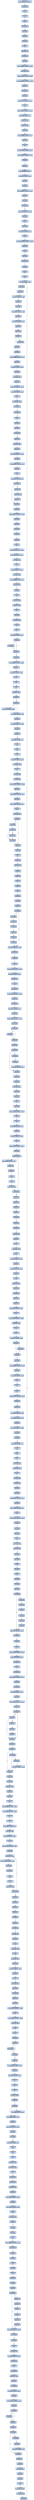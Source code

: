 digraph G {
node[shape=rectangle,style=filled,fillcolor=lightsteelblue,color=lightsteelblue]
bgcolor="transparent"
a0x00401061pushl_0x465169UINT32[label="0x00401061\npushl $0x465169<UINT32>"];
a0x00401066call_0x40106c[label="0x00401066\ncall 0x40106c"];
a0x0040106cret[label="0x0040106c\nret"];
a0x0040106bret[label="0x0040106b\nret"];
a0x00465169pusha_[label="0x00465169\npusha "];
a0x0046516acall_0x465172[label="0x0046516a\ncall 0x465172"];
a0x00465172popl_ebp[label="0x00465172\npopl %ebp"];
a0x00465173incl_ebp[label="0x00465173\nincl %ebp"];
a0x00465174pushl_ebp[label="0x00465174\npushl %ebp"];
a0x00465175ret[label="0x00465175\nret"];
a0x00465170jmp_0x465176[label="0x00465170\njmp 0x465176"];
a0x00465176call_0x46517c[label="0x00465176\ncall 0x46517c"];
a0x0046517cpopl_ebp[label="0x0046517c\npopl %ebp"];
a0x0046517dmovl_0xffffffedUINT32_ebx[label="0x0046517d\nmovl $0xffffffed<UINT32>, %ebx"];
a0x00465182addl_ebp_ebx[label="0x00465182\naddl %ebp, %ebx"];
a0x00465184subl_0x65168UINT32_ebx[label="0x00465184\nsubl $0x65168<UINT32>, %ebx"];
a0x0046518asubl_0x98000caUINT32_ebp[label="0x0046518a\nsubl $0x98000ca<UINT32>, %ebp"];
a0x00465190pushl_ebx[label="0x00465190\npushl %ebx"];
a0x00465191call_0x465196[label="0x00465191\ncall 0x465196"];
a0x00465196popl_edx[label="0x00465196\npopl %edx"];
a0x00465197addl_0x532UINT32_edx[label="0x00465197\naddl $0x532<UINT32>, %edx"];
a0x0046519dstc_[label="0x0046519d\nstc "];
a0x0046519eaddl_0x2bccUINT32_edx[label="0x0046519e\naddl $0x2bcc<UINT32>, %edx"];
a0x004651a4subb_0x0UINT8_al[label="0x004651a4\nsubb $0x0<UINT8>, %al"];
a0x004651a6xchgw_ax_dx[label="0x004651a6\nxchgw %ax, %dx"];
a0x004651a8xchgw_ax_dx[label="0x004651a8\nxchgw %ax, %dx"];
a0x004651aapushl_edx[label="0x004651aa\npushl %edx"];
a0x004651abshrl_0xffffffe0UINT8_esi[label="0x004651ab\nshrl $0xffffffe0<UINT8>, %esi"];
a0x004651aepopl_edx[label="0x004651ae\npopl %edx"];
a0x004651afnop_[label="0x004651af\nnop "];
a0x004651b0movl_0x2bccUINT32_eax[label="0x004651b0\nmovl $0x2bcc<UINT32>, %eax"];
a0x004651b5movl_0x2bccUINT32_edi[label="0x004651b5\nmovl $0x2bcc<UINT32>, %edi"];
a0x004651baje_0x4651c3[label="0x004651ba\nje 0x4651c3"];
a0x004651bcpushl_esi[label="0x004651bc\npushl %esi"];
a0x004651bdpushl_0xffffff8eUINT8[label="0x004651bd\npushl $0xffffff8e<UINT8>"];
a0x004651bfaddl_0x4UINT8_esp[label="0x004651bf\naddl $0x4<UINT8>, %esp"];
a0x004651c2popl_esi[label="0x004651c2\npopl %esi"];
a0x004651c3pushl_esi[label="0x004651c3\npushl %esi"];
a0x004651c4andl_0xffffffffUINT32_eax[label="0x004651c4\nandl $0xffffffff<UINT32>, %eax"];
a0x004651c9popl_esi[label="0x004651c9\npopl %esi"];
a0x004651capushl_edi[label="0x004651ca\npushl %edi"];
a0x004651cbjbe_0x4651d2[label="0x004651cb\njbe 0x4651d2"];
a0x004651cdaddl_0x0UINT32_eax[label="0x004651cd\naddl $0x0<UINT32>, %eax"];
a0x004651d2popl_edi[label="0x004651d2\npopl %edi"];
a0x004651d3cmc_[label="0x004651d3\ncmc "];
a0x004651d4pushl_ebx[label="0x004651d4\npushl %ebx"];
a0x004651d5addl_0x4UINT8_esp[label="0x004651d5\naddl $0x4<UINT8>, %esp"];
a0x004651d8cld_[label="0x004651d8\ncld "];
a0x004651d9movl_0xf650af8cUINT32_ecx[label="0x004651d9\nmovl $0xf650af8c<UINT32>, %ecx"];
a0x004651depushl_edx[label="0x004651de\npushl %edx"];
a0x004651dfcltd_[label="0x004651df\ncltd "];
a0x004651e0popl_edx[label="0x004651e0\npopl %edx"];
a0x004651e1loop_0x465202[label="0x004651e1\nloop 0x465202"];
a0x00465202incl_ecx[label="0x00465202\nincl %ecx"];
a0x00465203cmc_[label="0x00465203\ncmc "];
a0x00465204cld_[label="0x00465204\ncld "];
a0x00465205subl_0x4UINT8_edi[label="0x00465205\nsubl $0x4<UINT8>, %edi"];
a0x00465208pushl_edi[label="0x00465208\npushl %edi"];
a0x00465209pushl_edx[label="0x00465209\npushl %edx"];
a0x0046520aorl_0x0UINT32_eax[label="0x0046520a\norl $0x0<UINT32>, %eax"];
a0x0046520fpopl_edx[label="0x0046520f\npopl %edx"];
a0x00465210popl_edi[label="0x00465210\npopl %edi"];
a0x00465211sarl_0x40UINT8_edx[label="0x00465211\nsarl $0x40<UINT8>, %edx"];
a0x00465214pushl_edx[label="0x00465214\npushl %edx"];
a0x00465215addw_0x0UINT8_cx[label="0x00465215\naddw $0x0<UINT8>, %cx"];
a0x00465219popl_edx[label="0x00465219\npopl %edx"];
a0x0046521apushl_eax[label="0x0046521a\npushl %eax"];
a0x0046521bjs_0x46521f[label="0x0046521b\njs 0x46521f"];
a0x0046521fpopl_eax[label="0x0046521f\npopl %eax"];
a0x00465220pushl_ebx[label="0x00465220\npushl %ebx"];
a0x00465221testb_0xffffffc4UINT8_cl[label="0x00465221\ntestb $0xffffffc4<UINT8>, %cl"];
a0x00465224popl_ebx[label="0x00465224\npopl %ebx"];
a0x00465225subl_0x4UINT8_edx[label="0x00465225\nsubl $0x4<UINT8>, %edx"];
a0x00465228pushl_ebp[label="0x00465228\npushl %ebp"];
a0x00465229movl_esp_esp[label="0x00465229\nmovl %esp, %esp"];
a0x0046522bpopl_ebp[label="0x0046522b\npopl %ebp"];
a0x0046522csubl_0x0UINT32_eax[label="0x0046522c\nsubl $0x0<UINT32>, %eax"];
a0x00465231addb_0x0UINT8_ah[label="0x00465231\naddb $0x0<UINT8>, %ah"];
a0x00465234clc_[label="0x00465234\nclc "];
a0x00465235movl_edx__ebx[label="0x00465235\nmovl (%edx), %ebx"];
a0x00465237jno_0x46523e[label="0x00465237\njno 0x46523e"];
a0x0046523ejbe_0x465240[label="0x0046523e\njbe 0x465240"];
a0x00465240nop_[label="0x00465240\nnop "];
a0x00465241pushl_ebx[label="0x00465241\npushl %ebx"];
a0x00465242popl_ebx[label="0x00465242\npopl %ebx"];
a0x00465243jbe_0x465249[label="0x00465243\njbe 0x465249"];
a0x00465245pushl_ebx[label="0x00465245\npushl %ebx"];
a0x00465246cmpl_esi_eax[label="0x00465246\ncmpl %esi, %eax"];
a0x00465248popl_ebx[label="0x00465248\npopl %ebx"];
a0x00465249subl_0x0UINT32_eax[label="0x00465249\nsubl $0x0<UINT32>, %eax"];
a0x0046524epushl_ebx[label="0x0046524e\npushl %ebx"];
a0x0046524fshrl_0xffffffe0UINT8_esi[label="0x0046524f\nshrl $0xffffffe0<UINT8>, %esi"];
a0x00465252popl_ebx[label="0x00465252\npopl %ebx"];
a0x00465253stc_[label="0x00465253\nstc "];
a0x00465254subb_0x0UINT8_bh[label="0x00465254\nsubb $0x0<UINT8>, %bh"];
a0x00465257jnp_0x46525d[label="0x00465257\njnp 0x46525d"];
a0x0046525dpushl_eax[label="0x0046525d\npushl %eax"];
a0x0046525epushl_ebp[label="0x0046525e\npushl %ebp"];
a0x0046525fmovl_0x4dc7UINT32_ebp[label="0x0046525f\nmovl $0x4dc7<UINT32>, %ebp"];
a0x00465264popl_ebp[label="0x00465264\npopl %ebp"];
a0x00465265popl_eax[label="0x00465265\npopl %eax"];
a0x00465266pushl_edi[label="0x00465266\npushl %edi"];
a0x00465267ja_0x46526f[label="0x00465267\nja 0x46526f"];
a0x0046526fpopl_edi[label="0x0046526f\npopl %edi"];
a0x00465270cld_[label="0x00465270\ncld "];
a0x00465271subl_0xdedUINT32_ecx[label="0x00465271\nsubl $0xded<UINT32>, %ecx"];
a0x00465277addw_0x0UINT8_bx[label="0x00465277\naddw $0x0<UINT8>, %bx"];
a0x0046527bleal_esi__esi[label="0x0046527b\nleal (%esi), %esi"];
a0x0046527dclc_[label="0x0046527d\nclc "];
a0x0046527eorl_0x0UINT32_eax[label="0x0046527e\norl $0x0<UINT32>, %eax"];
a0x00465284xorl_ecx_ebx[label="0x00465284\nxorl %ecx, %ebx"];
a0x00465286testb_0xffffffffUINT8_al[label="0x00465286\ntestb $0xffffffff<UINT8>, %al"];
a0x00465288loop_0x4652a1[label="0x00465288\nloop 0x4652a1"];
a0x004652a1incl_ecx[label="0x004652a1\nincl %ecx"];
a0x004652a2cld_[label="0x004652a2\ncld "];
a0x004652a3xchgw_ax_bp[label="0x004652a3\nxchgw %ax, %bp"];
a0x004652a5xchgw_ax_bp[label="0x004652a5\nxchgw %ax, %bp"];
a0x004652a7cmc_[label="0x004652a7\ncmc "];
a0x004652a8negl_ebx[label="0x004652a8\nnegl %ebx"];
a0x004652aatestl_ebx_ebx[label="0x004652aa\ntestl %ebx, %ebx"];
a0x004652acnop_[label="0x004652ac\nnop "];
a0x004652adstc_[label="0x004652ad\nstc "];
a0x004652aeroll_0x4aUINT8_ebx[label="0x004652ae\nroll $0x4a<UINT8>, %ebx"];
a0x004652b1jl_0x4652bb[label="0x004652b1\njl 0x4652bb"];
a0x004652b3jno_0x4652bb[label="0x004652b3\njno 0x4652bb"];
a0x004652bbjo_0x4652c2[label="0x004652bb\njo 0x4652c2"];
a0x004652bdpushl_esi[label="0x004652bd\npushl %esi"];
a0x004652besarl_0xffffffa0UINT8_ebx[label="0x004652be\nsarl $0xffffffa0<UINT8>, %ebx"];
a0x004652c1popl_esi[label="0x004652c1\npopl %esi"];
a0x004652c2sarl_0x60UINT8_edi[label="0x004652c2\nsarl $0x60<UINT8>, %edi"];
a0x004652c5stc_[label="0x004652c5\nstc "];
a0x004652c6cld_[label="0x004652c6\ncld "];
a0x004652c7cld_[label="0x004652c7\ncld "];
a0x004652c8subl_ecx_ebx[label="0x004652c8\nsubl %ecx, %ebx"];
a0x004652caje_0x4652d1[label="0x004652ca\nje 0x4652d1"];
a0x004652ccjg_0x4652d1[label="0x004652cc\njg 0x4652d1"];
a0x004652cerorl_0x60UINT8_edx[label="0x004652ce\nrorl $0x60<UINT8>, %edx"];
a0x004652d1rorb_0x68UINT8_bh[label="0x004652d1\nrorb $0x68<UINT8>, %bh"];
a0x004652d4pushl_edi[label="0x004652d4\npushl %edi"];
a0x004652d5xorl_0x0UINT32_eax[label="0x004652d5\nxorl $0x0<UINT32>, %eax"];
a0x004652dapopl_edi[label="0x004652da\npopl %edi"];
a0x004652dbjp_0x4652e2[label="0x004652db\njp 0x4652e2"];
a0x004652e2subb_0x0UINT8_al[label="0x004652e2\nsubb $0x0<UINT8>, %al"];
a0x004652e4stc_[label="0x004652e4\nstc "];
a0x004652e5nop_[label="0x004652e5\nnop "];
a0x004652e6stc_[label="0x004652e6\nstc "];
a0x004652e7roll_0x7fUINT8_ebx[label="0x004652e7\nroll $0x7f<UINT8>, %ebx"];
a0x004652ealeal_eax__eax[label="0x004652ea\nleal (%eax), %eax"];
a0x004652ecclc_[label="0x004652ec\nclc "];
a0x004652edorb_bh_bh[label="0x004652ed\norb %bh, %bh"];
a0x004652eforl_esi_esi[label="0x004652ef\norl %esi, %esi"];
a0x004652f1subl_0x5c54UINT32_ebx[label="0x004652f1\nsubl $0x5c54<UINT32>, %ebx"];
a0x004652f7pushl_edx[label="0x004652f7\npushl %edx"];
a0x004652f8cmpl_0xbcbUINT32_esi[label="0x004652f8\ncmpl $0xbcb<UINT32>, %esi"];
a0x004652fepopl_edx[label="0x004652fe\npopl %edx"];
a0x004652fftestw_0xbcUINT16_ax[label="0x004652ff\ntestw $0xbc<UINT16>, %ax"];
a0x00465303nop_[label="0x00465303\nnop "];
a0x00465304subl_ecx_ebx[label="0x00465304\nsubl %ecx, %ebx"];
a0x00465306ja_0x46530e[label="0x00465306\nja 0x46530e"];
a0x00465308pushl_ebx[label="0x00465308\npushl %ebx"];
a0x00465309jnl_0x46530d[label="0x00465309\njnl 0x46530d"];
a0x0046530dpopl_ebx[label="0x0046530d\npopl %ebx"];
a0x0046530eincl_esp[label="0x0046530e\nincl %esp"];
a0x0046530fdecl_esp[label="0x0046530f\ndecl %esp"];
a0x00465310nop_[label="0x00465310\nnop "];
a0x00465311bswap_ebx[label="0x00465311\nbswap %ebx"];
a0x00465313loop_0x46531d[label="0x00465313\nloop 0x46531d"];
a0x0046531dincl_ecx[label="0x0046531d\nincl %ecx"];
a0x0046531epushl_edx[label="0x0046531e\npushl %edx"];
a0x0046531fcltd_[label="0x0046531f\ncltd "];
a0x00465320popl_edx[label="0x00465320\npopl %edx"];
a0x00465321cld_[label="0x00465321\ncld "];
a0x00465322pushl_ebx[label="0x00465322\npushl %ebx"];
a0x00465323incl_ebx[label="0x00465323\nincl %ebx"];
a0x00465324popl_ebx[label="0x00465324\npopl %ebx"];
a0x00465325jnp_0x46532f[label="0x00465325\njnp 0x46532f"];
a0x00465327pushl_eax[label="0x00465327\npushl %eax"];
a0x00465328pushl_ecx[label="0x00465328\npushl %ecx"];
a0x00465329notb_al[label="0x00465329\nnotb %al"];
a0x0046532bnotb_al[label="0x0046532b\nnotb %al"];
a0x0046532dpopl_ecx[label="0x0046532d\npopl %ecx"];
a0x0046532epopl_eax[label="0x0046532e\npopl %eax"];
a0x0046532faddl_0x0UINT32_eax[label="0x0046532f\naddl $0x0<UINT32>, %eax"];
a0x00465334jae_0x46533b[label="0x00465334\njae 0x46533b"];
a0x0046533bjs_0x46533d[label="0x0046533b\njs 0x46533d"];
a0x0046533dstc_[label="0x0046533d\nstc "];
a0x0046533esubl_0x321eUINT32_ebx[label="0x0046533e\nsubl $0x321e<UINT32>, %ebx"];
a0x00465344addl_0x0UINT8_eax[label="0x00465344\naddl $0x0<UINT8>, %eax"];
a0x00465347orb_dh_dh[label="0x00465347\norb %dh, %dh"];
a0x00465349clc_[label="0x00465349\nclc "];
a0x0046534ajmp_0x46536a[label="0x0046534a\njmp 0x46536a"];
a0x0046536axorl_0x1b99UINT32_ebx[label="0x0046536a\nxorl $0x1b99<UINT32>, %ebx"];
a0x00465370pushl_ebx[label="0x00465370\npushl %ebx"];
a0x00465371call_0x465394[label="0x00465371\ncall 0x465394"];
a0x00465394addl_0x4UINT8_esp[label="0x00465394\naddl $0x4<UINT8>, %esp"];
a0x00465397popl_ebx[label="0x00465397\npopl %ebx"];
a0x00465398addl_0x3689UINT32_ecx[label="0x00465398\naddl $0x3689<UINT32>, %ecx"];
a0x0046539epushl_edx[label="0x0046539e\npushl %edx"];
a0x0046539fjnp_0x4653a6[label="0x0046539f\njnp 0x4653a6"];
a0x004653a1js_0x4653a6[label="0x004653a1\njs 0x4653a6"];
a0x004653a6popl_edx[label="0x004653a6\npopl %edx"];
a0x004653a7pushl_edi[label="0x004653a7\npushl %edi"];
a0x004653a8jp_0x4653b0[label="0x004653a8\njp 0x4653b0"];
a0x004653b0popl_edi[label="0x004653b0\npopl %edi"];
a0x004653b1pushl_edx[label="0x004653b1\npushl %edx"];
a0x004653b2pushl_eax[label="0x004653b2\npushl %eax"];
a0x004653b3cmpl_eax_edi[label="0x004653b3\ncmpl %eax, %edi"];
a0x004653b5popl_eax[label="0x004653b5\npopl %eax"];
a0x004653b6popl_edx[label="0x004653b6\npopl %edx"];
a0x004653b7cld_[label="0x004653b7\ncld "];
a0x004653b8negl_ebx[label="0x004653b8\nnegl %ebx"];
a0x004653basubl_0x3e94UINT32_ebx[label="0x004653ba\nsubl $0x3e94<UINT32>, %ebx"];
a0x004653c0stc_[label="0x004653c0\nstc "];
a0x004653c1clc_[label="0x004653c1\nclc "];
a0x004653c2sarl_0x60UINT8_edi[label="0x004653c2\nsarl $0x60<UINT8>, %edi"];
a0x004653c5notl_ebx[label="0x004653c5\nnotl %ebx"];
a0x004653c7orl_0x0UINT32_ebx[label="0x004653c7\norl $0x0<UINT32>, %ebx"];
a0x004653cdclc_[label="0x004653cd\nclc "];
a0x004653ceaddl_0x285fUINT32_ecx[label="0x004653ce\naddl $0x285f<UINT32>, %ecx"];
a0x004653d4pushl_ecx[label="0x004653d4\npushl %ecx"];
a0x004653d5movzbl_cl_ecx[label="0x004653d5\nmovzbl %cl, %ecx"];
a0x004653d8testw_0x36UINT16_ax[label="0x004653d8\ntestw $0x36<UINT16>, %ax"];
a0x004653dcpushl_edx[label="0x004653dc\npushl %edx"];
a0x004653ddpopl_edx[label="0x004653dd\npopl %edx"];
a0x004653denop_[label="0x004653de\nnop "];
a0x004653dfclc_[label="0x004653df\nclc "];
a0x004653e0andl_ebx_ebx[label="0x004653e0\nandl %ebx, %ebx"];
a0x004653e2loop_0x4653d5[label="0x004653e2\nloop 0x4653d5"];
a0x004653e4popl_ecx[label="0x004653e4\npopl %ecx"];
a0x004653e5pushl_ecx[label="0x004653e5\npushl %ecx"];
a0x004653e6decl_ecx[label="0x004653e6\ndecl %ecx"];
a0x004653e7popl_ecx[label="0x004653e7\npopl %ecx"];
a0x004653e8je_0x4653f0[label="0x004653e8\nje 0x4653f0"];
a0x004653eapushl_edi[label="0x004653ea\npushl %edi"];
a0x004653ebjns_0x4653ef[label="0x004653eb\njns 0x4653ef"];
a0x004653edandb_bl_bl[label="0x004653ed\nandb %bl, %bl"];
a0x004653efpopl_edi[label="0x004653ef\npopl %edi"];
a0x004653f0clc_[label="0x004653f0\nclc "];
a0x004653f1xchgl_ebx_ebx[label="0x004653f1\nxchgl %ebx, %ebx"];
a0x004653f3cmc_[label="0x004653f3\ncmc "];
a0x004653f4rorl_0x9UINT8_ebx[label="0x004653f4\nrorl $0x9<UINT8>, %ebx"];
a0x004653f7pushl_edi[label="0x004653f7\npushl %edi"];
a0x004653f8orl_0x0UINT32_eax[label="0x004653f8\norl $0x0<UINT32>, %eax"];
a0x004653fdpopl_edi[label="0x004653fd\npopl %edi"];
a0x004653fecld_[label="0x004653fe\ncld "];
a0x004653ffaddl_edi_ebx[label="0x004653ff\naddl %edi, %ebx"];
a0x00465401pushl_edx[label="0x00465401\npushl %edx"];
a0x00465402call_0x465423[label="0x00465402\ncall 0x465423"];
a0x00465423popl_edx[label="0x00465423\npopl %edx"];
a0x00465424popl_edx[label="0x00465424\npopl %edx"];
a0x00465425xorl_0xefUINT32_ebx[label="0x00465425\nxorl $0xef<UINT32>, %ebx"];
a0x0046542bcmc_[label="0x0046542b\ncmc "];
a0x0046542cxorl_0x2e2bUINT32_ebx[label="0x0046542c\nxorl $0x2e2b<UINT32>, %ebx"];
a0x00465432testl_ebx_ebx[label="0x00465432\ntestl %ebx, %ebx"];
a0x00465434nop_[label="0x00465434\nnop "];
a0x00465435stc_[label="0x00465435\nstc "];
a0x00465436rorl_0x21UINT8_ebx[label="0x00465436\nrorl $0x21<UINT8>, %ebx"];
a0x00465439jl_0x465443[label="0x00465439\njl 0x465443"];
a0x00465443jo_0x46544a[label="0x00465443\njo 0x46544a"];
a0x00465445pushl_esi[label="0x00465445\npushl %esi"];
a0x00465446sarl_0xffffffa0UINT8_ebx[label="0x00465446\nsarl $0xffffffa0<UINT8>, %ebx"];
a0x00465449popl_esi[label="0x00465449\npopl %esi"];
a0x0046544asarl_0x60UINT8_edi[label="0x0046544a\nsarl $0x60<UINT8>, %edi"];
a0x0046544dstc_[label="0x0046544d\nstc "];
a0x0046544ecld_[label="0x0046544e\ncld "];
a0x0046544fcld_[label="0x0046544f\ncld "];
a0x00465450addl_0x70c7UINT32_ecx[label="0x00465450\naddl $0x70c7<UINT32>, %ecx"];
a0x00465456je_0x46545d[label="0x00465456\nje 0x46545d"];
a0x00465458jg_0x46545d[label="0x00465458\njg 0x46545d"];
a0x0046545arorl_0x60UINT8_edx[label="0x0046545a\nrorl $0x60<UINT8>, %edx"];
a0x0046545drorb_0x68UINT8_bh[label="0x0046545d\nrorb $0x68<UINT8>, %bh"];
a0x00465460pushl_edi[label="0x00465460\npushl %edi"];
a0x00465461xorl_0x0UINT32_eax[label="0x00465461\nxorl $0x0<UINT32>, %eax"];
a0x00465466popl_edi[label="0x00465466\npopl %edi"];
a0x00465467jp_0x46546e[label="0x00465467\njp 0x46546e"];
a0x0046546esubb_0x0UINT8_al[label="0x0046546e\nsubb $0x0<UINT8>, %al"];
a0x00465470stc_[label="0x00465470\nstc "];
a0x00465471nop_[label="0x00465471\nnop "];
a0x00465472stc_[label="0x00465472\nstc "];
a0x00465473xorl_ecx_ebx[label="0x00465473\nxorl %ecx, %ebx"];
a0x00465475leal_eax__eax[label="0x00465475\nleal (%eax), %eax"];
a0x00465477clc_[label="0x00465477\nclc "];
a0x00465478orb_bh_bh[label="0x00465478\norb %bh, %bh"];
a0x0046547aorl_esi_esi[label="0x0046547a\norl %esi, %esi"];
a0x0046547cnegl_ebx[label="0x0046547c\nnegl %ebx"];
a0x0046547epushl_edx[label="0x0046547e\npushl %edx"];
a0x0046547fcmpl_0xbcbUINT32_esi[label="0x0046547f\ncmpl $0xbcb<UINT32>, %esi"];
a0x00465485popl_edx[label="0x00465485\npopl %edx"];
a0x00465486testw_0xbcUINT16_ax[label="0x00465486\ntestw $0xbc<UINT16>, %ax"];
a0x0046548anop_[label="0x0046548a\nnop "];
a0x0046548baddl_0x3b9cUINT32_ecx[label="0x0046548b\naddl $0x3b9c<UINT32>, %ecx"];
a0x00465491ja_0x465499[label="0x00465491\nja 0x465499"];
a0x00465499incl_esp[label="0x00465499\nincl %esp"];
a0x0046549adecl_esp[label="0x0046549a\ndecl %esp"];
a0x0046549bnop_[label="0x0046549b\nnop "];
a0x0046549cxorl_ecx_ebx[label="0x0046549c\nxorl %ecx, %ebx"];
a0x0046549eloop_0x4654a8[label="0x0046549e\nloop 0x4654a8"];
a0x004654a8incl_ecx[label="0x004654a8\nincl %ecx"];
a0x004654a9pushl_edx[label="0x004654a9\npushl %edx"];
a0x004654aacltd_[label="0x004654aa\ncltd "];
a0x004654abpopl_edx[label="0x004654ab\npopl %edx"];
a0x004654accld_[label="0x004654ac\ncld "];
a0x004654adpushl_ebx[label="0x004654ad\npushl %ebx"];
a0x004654aeincl_ebx[label="0x004654ae\nincl %ebx"];
a0x004654afpopl_ebx[label="0x004654af\npopl %ebx"];
a0x004654b0jnp_0x4654ba[label="0x004654b0\njnp 0x4654ba"];
a0x004654baaddl_0x0UINT32_eax[label="0x004654ba\naddl $0x0<UINT32>, %eax"];
a0x004654bfjae_0x4654c6[label="0x004654bf\njae 0x4654c6"];
a0x004654c6js_0x4654c8[label="0x004654c6\njs 0x4654c8"];
a0x004654c8stc_[label="0x004654c8\nstc "];
a0x004654c9subl_0x339dUINT32_ebx[label="0x004654c9\nsubl $0x339d<UINT32>, %ebx"];
a0x004654cfaddl_0x0UINT8_eax[label="0x004654cf\naddl $0x0<UINT8>, %eax"];
a0x004654d2orb_dh_dh[label="0x004654d2\norb %dh, %dh"];
a0x004654d4clc_[label="0x004654d4\nclc "];
a0x004654d5jmp_0x4654f5[label="0x004654d5\njmp 0x4654f5"];
a0x004654f5subl_0x60c4UINT32_ecx[label="0x004654f5\nsubl $0x60c4<UINT32>, %ecx"];
a0x004654fbpushl_ebx[label="0x004654fb\npushl %ebx"];
a0x004654fccall_0x46551f[label="0x004654fc\ncall 0x46551f"];
a0x0046551faddl_0x4UINT8_esp[label="0x0046551f\naddl $0x4<UINT8>, %esp"];
a0x00465522popl_ebx[label="0x00465522\npopl %ebx"];
a0x00465523subl_0x6cd0UINT32_ebx[label="0x00465523\nsubl $0x6cd0<UINT32>, %ebx"];
a0x00465529pushl_edx[label="0x00465529\npushl %edx"];
a0x0046552ajnp_0x465531[label="0x0046552a\njnp 0x465531"];
a0x0046552cjs_0x465531[label="0x0046552c\njs 0x465531"];
a0x00465531popl_edx[label="0x00465531\npopl %edx"];
a0x00465532pushl_edi[label="0x00465532\npushl %edi"];
a0x00465533jp_0x46553b[label="0x00465533\njp 0x46553b"];
a0x0046553bpopl_edi[label="0x0046553b\npopl %edi"];
a0x0046553cpushl_edx[label="0x0046553c\npushl %edx"];
a0x0046553dpushl_eax[label="0x0046553d\npushl %eax"];
a0x0046553ecmpl_eax_edi[label="0x0046553e\ncmpl %eax, %edi"];
a0x00465540popl_eax[label="0x00465540\npopl %eax"];
a0x00465541popl_edx[label="0x00465541\npopl %edx"];
a0x00465542cld_[label="0x00465542\ncld "];
a0x00465543rorl_0xffffffd4UINT8_ebx[label="0x00465543\nrorl $0xffffffd4<UINT8>, %ebx"];
a0x00465546xorl_0x44eUINT32_ebx[label="0x00465546\nxorl $0x44e<UINT32>, %ebx"];
a0x0046554cstc_[label="0x0046554c\nstc "];
a0x0046554dclc_[label="0x0046554d\nclc "];
a0x0046554esarl_0x60UINT8_edi[label="0x0046554e\nsarl $0x60<UINT8>, %edi"];
a0x00465551xorl_edi_ebx[label="0x00465551\nxorl %edi, %ebx"];
a0x00465553orl_0x0UINT32_ebx[label="0x00465553\norl $0x0<UINT32>, %ebx"];
a0x00465559clc_[label="0x00465559\nclc "];
a0x0046555axorl_0x5662UINT32_ebx[label="0x0046555a\nxorl $0x5662<UINT32>, %ebx"];
a0x00465560pushl_ecx[label="0x00465560\npushl %ecx"];
a0x00465561movzbl_cl_ecx[label="0x00465561\nmovzbl %cl, %ecx"];
a0x00465564testw_0x36UINT16_ax[label="0x00465564\ntestw $0x36<UINT16>, %ax"];
a0x00465568pushl_edx[label="0x00465568\npushl %edx"];
a0x00465569popl_edx[label="0x00465569\npopl %edx"];
a0x0046556anop_[label="0x0046556a\nnop "];
a0x0046556bclc_[label="0x0046556b\nclc "];
a0x0046556candl_ebx_ebx[label="0x0046556c\nandl %ebx, %ebx"];
a0x0046556eloop_0x465561[label="0x0046556e\nloop 0x465561"];
a0x00465570popl_ecx[label="0x00465570\npopl %ecx"];
a0x00465571pushl_ecx[label="0x00465571\npushl %ecx"];
a0x00465572decl_ecx[label="0x00465572\ndecl %ecx"];
a0x00465573popl_ecx[label="0x00465573\npopl %ecx"];
a0x00465574je_0x46557c[label="0x00465574\nje 0x46557c"];
a0x00465576pushl_edi[label="0x00465576\npushl %edi"];
a0x00465577jns_0x46557b[label="0x00465577\njns 0x46557b"];
a0x00465579andb_bl_bl[label="0x00465579\nandb %bl, %bl"];
a0x0046557bpopl_edi[label="0x0046557b\npopl %edi"];
a0x0046557cclc_[label="0x0046557c\nclc "];
a0x0046557dxchgl_ebx_ebx[label="0x0046557d\nxchgl %ebx, %ebx"];
a0x0046557fcmc_[label="0x0046557f\ncmc "];
a0x00465580xorl_ecx_ebx[label="0x00465580\nxorl %ecx, %ebx"];
a0x00465582pushl_edi[label="0x00465582\npushl %edi"];
a0x00465583orl_0x0UINT32_eax[label="0x00465583\norl $0x0<UINT32>, %eax"];
a0x00465588popl_edi[label="0x00465588\npopl %edi"];
a0x00465589cld_[label="0x00465589\ncld "];
a0x0046558axorl_edi_ebx[label="0x0046558a\nxorl %edi, %ebx"];
a0x0046558cpushl_edx[label="0x0046558c\npushl %edx"];
a0x0046558dcall_0x4655ae[label="0x0046558d\ncall 0x4655ae"];
a0x004655aepopl_edx[label="0x004655ae\npopl %edx"];
a0x004655afpopl_edx[label="0x004655af\npopl %edx"];
a0x004655b0subl_0x3029UINT32_ebx[label="0x004655b0\nsubl $0x3029<UINT32>, %ebx"];
a0x004655b6cmc_[label="0x004655b6\ncmc "];
a0x004655b7subl_0x5f44UINT32_ebx[label="0x004655b7\nsubl $0x5f44<UINT32>, %ebx"];
a0x004655bdtestl_ebx_ebx[label="0x004655bd\ntestl %ebx, %ebx"];
a0x004655bfnop_[label="0x004655bf\nnop "];
a0x004655c0stc_[label="0x004655c0\nstc "];
a0x004655c1bswap_ebx[label="0x004655c1\nbswap %ebx"];
a0x004655c3jl_0x4655cd[label="0x004655c3\njl 0x4655cd"];
a0x004655c5jno_0x4655cd[label="0x004655c5\njno 0x4655cd"];
a0x004655cdjo_0x4655d4[label="0x004655cd\njo 0x4655d4"];
a0x004655cfpushl_esi[label="0x004655cf\npushl %esi"];
a0x004655d0sarl_0xffffffa0UINT8_ebx[label="0x004655d0\nsarl $0xffffffa0<UINT8>, %ebx"];
a0x004655d3popl_esi[label="0x004655d3\npopl %esi"];
a0x004655d4sarl_0x60UINT8_edi[label="0x004655d4\nsarl $0x60<UINT8>, %edi"];
a0x004655d7stc_[label="0x004655d7\nstc "];
a0x004655d8cld_[label="0x004655d8\ncld "];
a0x004655d9cld_[label="0x004655d9\ncld "];
a0x004655dasubl_ecx_ebx[label="0x004655da\nsubl %ecx, %ebx"];
a0x004655dcje_0x4655e3[label="0x004655dc\nje 0x4655e3"];
a0x004655dejg_0x4655e3[label="0x004655de\njg 0x4655e3"];
a0x004655e3rorb_0x68UINT8_bh[label="0x004655e3\nrorb $0x68<UINT8>, %bh"];
a0x004655e6pushl_edi[label="0x004655e6\npushl %edi"];
a0x004655e7xorl_0x0UINT32_eax[label="0x004655e7\nxorl $0x0<UINT32>, %eax"];
a0x004655ecpopl_edi[label="0x004655ec\npopl %edi"];
a0x004655edjp_0x4655f4[label="0x004655ed\njp 0x4655f4"];
a0x004655f4subb_0x0UINT8_al[label="0x004655f4\nsubb $0x0<UINT8>, %al"];
a0x004655f6stc_[label="0x004655f6\nstc "];
a0x004655f7nop_[label="0x004655f7\nnop "];
a0x004655f8stc_[label="0x004655f8\nstc "];
a0x004655f9addl_ecx_ebx[label="0x004655f9\naddl %ecx, %ebx"];
a0x004655fbleal_eax__eax[label="0x004655fb\nleal (%eax), %eax"];
a0x004655fdclc_[label="0x004655fd\nclc "];
a0x004655feorb_bh_bh[label="0x004655fe\norb %bh, %bh"];
a0x00465600orl_esi_esi[label="0x00465600\norl %esi, %esi"];
a0x00465602addl_edi_ebx[label="0x00465602\naddl %edi, %ebx"];
a0x00465604pushl_edx[label="0x00465604\npushl %edx"];
a0x00465605cmpl_0xbcbUINT32_esi[label="0x00465605\ncmpl $0xbcb<UINT32>, %esi"];
a0x0046560bpopl_edx[label="0x0046560b\npopl %edx"];
a0x0046560ctestw_0xbcUINT16_ax[label="0x0046560c\ntestw $0xbc<UINT16>, %ax"];
a0x00465610nop_[label="0x00465610\nnop "];
a0x00465611addl_edi_ebx[label="0x00465611\naddl %edi, %ebx"];
a0x00465613ja_0x46561b[label="0x00465613\nja 0x46561b"];
a0x0046561bincl_esp[label="0x0046561b\nincl %esp"];
a0x0046561cdecl_esp[label="0x0046561c\ndecl %esp"];
a0x0046561dnop_[label="0x0046561d\nnop "];
a0x0046561erorl_0xffffff87UINT8_ebx[label="0x0046561e\nrorl $0xffffff87<UINT8>, %ebx"];
a0x00465621loop_0x46562b[label="0x00465621\nloop 0x46562b"];
a0x0046562bincl_ecx[label="0x0046562b\nincl %ecx"];
a0x0046562cpushl_edx[label="0x0046562c\npushl %edx"];
a0x0046562dcltd_[label="0x0046562d\ncltd "];
a0x0046562epopl_edx[label="0x0046562e\npopl %edx"];
a0x0046562fcld_[label="0x0046562f\ncld "];
a0x00465630pushl_ebx[label="0x00465630\npushl %ebx"];
a0x00465631incl_ebx[label="0x00465631\nincl %ebx"];
a0x00465632popl_ebx[label="0x00465632\npopl %ebx"];
a0x00465633jnp_0x46563d[label="0x00465633\njnp 0x46563d"];
a0x0046563daddl_0x0UINT32_eax[label="0x0046563d\naddl $0x0<UINT32>, %eax"];
a0x00465642jae_0x465649[label="0x00465642\njae 0x465649"];
a0x00465649js_0x46564b[label="0x00465649\njs 0x46564b"];
a0x0046564bstc_[label="0x0046564b\nstc "];
a0x0046564cxorl_edi_ebx[label="0x0046564c\nxorl %edi, %ebx"];
a0x0046564eaddl_0x0UINT8_eax[label="0x0046564e\naddl $0x0<UINT8>, %eax"];
a0x00465651orb_dh_dh[label="0x00465651\norb %dh, %dh"];
a0x00465653clc_[label="0x00465653\nclc "];
a0x00465654jmp_0x465674[label="0x00465654\njmp 0x465674"];
a0x00465674addl_ecx_ebx[label="0x00465674\naddl %ecx, %ebx"];
a0x00465676pushl_ebx[label="0x00465676\npushl %ebx"];
a0x00465677call_0x46569a[label="0x00465677\ncall 0x46569a"];
a0x0046569aaddl_0x4UINT8_esp[label="0x0046569a\naddl $0x4<UINT8>, %esp"];
a0x0046569dpopl_ebx[label="0x0046569d\npopl %ebx"];
a0x0046569eaddl_0x45dfUINT32_ecx[label="0x0046569e\naddl $0x45df<UINT32>, %ecx"];
a0x004656a4pushl_edx[label="0x004656a4\npushl %edx"];
a0x004656a5jnp_0x4656ac[label="0x004656a5\njnp 0x4656ac"];
a0x004656a7js_0x4656ac[label="0x004656a7\njs 0x4656ac"];
a0x004656acpopl_edx[label="0x004656ac\npopl %edx"];
a0x004656adpushl_edi[label="0x004656ad\npushl %edi"];
a0x004656aejp_0x4656b6[label="0x004656ae\njp 0x4656b6"];
a0x004656b6popl_edi[label="0x004656b6\npopl %edi"];
a0x004656b7pushl_edx[label="0x004656b7\npushl %edx"];
a0x004656b8pushl_eax[label="0x004656b8\npushl %eax"];
a0x004656b9cmpl_eax_edi[label="0x004656b9\ncmpl %eax, %edi"];
a0x004656bbpopl_eax[label="0x004656bb\npopl %eax"];
a0x004656bcpopl_edx[label="0x004656bc\npopl %edx"];
a0x004656bdcld_[label="0x004656bd\ncld "];
a0x004656bemovl_ebx_edx_[label="0x004656be\nmovl %ebx, (%edx)"];
a0x004656c0testl_edi_edi[label="0x004656c0\ntestl %edi, %edi"];
a0x004656c2jne_0x465205[label="0x004656c2\njne 0x465205"];
a0x00465259pushl_ecx[label="0x00465259\npushl %ecx"];
a0x0046525aandb_dh_dh[label="0x0046525a\nandb %dh, %dh"];
a0x0046525cpopl_ecx[label="0x0046525c\npopl %ecx"];
a0x0046530bandb_cl_cl[label="0x0046530b\nandb %cl, %cl"];
a0x004653aajnl_0x4653b0[label="0x004653aa\njnl 0x4653b0"];
a0x004653acpushl_ecx[label="0x004653ac\npushl %ecx"];
a0x004653adaddl_0x4UINT8_esp[label="0x004653ad\naddl $0x4<UINT8>, %esp"];
a0x0046543bjno_0x465443[label="0x0046543b\njno 0x465443"];
a0x004654b2pushl_eax[label="0x004654b2\npushl %eax"];
a0x004654b3pushl_ecx[label="0x004654b3\npushl %ecx"];
a0x004654b4notb_al[label="0x004654b4\nnotb %al"];
a0x004654b6notb_al[label="0x004654b6\nnotb %al"];
a0x004654b8popl_ecx[label="0x004654b8\npopl %ecx"];
a0x004654b9popl_eax[label="0x004654b9\npopl %eax"];
a0x0046552epushl_eax[label="0x0046552e\npushl %eax"];
a0x0046552fdecl_eax[label="0x0046552f\ndecl %eax"];
a0x00465530popl_eax[label="0x00465530\npopl %eax"];
a0x00465535jnl_0x46553b[label="0x00465535\njnl 0x46553b"];
a0x004655e0rorl_0x60UINT8_edx[label="0x004655e0\nrorl $0x60<UINT8>, %edx"];
a0x0046521dorb_dh_dh[label="0x0046521d\norb %dh, %dh"];
a0x00465635pushl_eax[label="0x00465635\npushl %eax"];
a0x00465636pushl_ecx[label="0x00465636\npushl %ecx"];
a0x00465637notb_al[label="0x00465637\nnotb %al"];
a0x00465639notb_al[label="0x00465639\nnotb %al"];
a0x0046563bpopl_ecx[label="0x0046563b\npopl %ecx"];
a0x0046563cpopl_eax[label="0x0046563c\npopl %eax"];
a0x004656b0jnl_0x4656b6[label="0x004656b0\njnl 0x4656b6"];
a0x004656b2pushl_ecx[label="0x004656b2\npushl %ecx"];
a0x004656b3addl_0x4UINT8_esp[label="0x004656b3\naddl $0x4<UINT8>, %esp"];
a0x00465537pushl_ecx[label="0x00465537\npushl %ecx"];
a0x00465538addl_0x4UINT8_esp[label="0x00465538\naddl $0x4<UINT8>, %esp"];
a0x00401061pushl_0x465169UINT32 -> a0x00401066call_0x40106c [color="#000000"];
a0x00401066call_0x40106c -> a0x0040106cret [color="#000000"];
a0x0040106cret -> a0x0040106bret [color="#000000"];
a0x0040106bret -> a0x00465169pusha_ [color="#000000"];
a0x00465169pusha_ -> a0x0046516acall_0x465172 [color="#000000"];
a0x0046516acall_0x465172 -> a0x00465172popl_ebp [color="#000000"];
a0x00465172popl_ebp -> a0x00465173incl_ebp [color="#000000"];
a0x00465173incl_ebp -> a0x00465174pushl_ebp [color="#000000"];
a0x00465174pushl_ebp -> a0x00465175ret [color="#000000"];
a0x00465175ret -> a0x00465170jmp_0x465176 [color="#000000"];
a0x00465170jmp_0x465176 -> a0x00465176call_0x46517c [color="#000000"];
a0x00465176call_0x46517c -> a0x0046517cpopl_ebp [color="#000000"];
a0x0046517cpopl_ebp -> a0x0046517dmovl_0xffffffedUINT32_ebx [color="#000000"];
a0x0046517dmovl_0xffffffedUINT32_ebx -> a0x00465182addl_ebp_ebx [color="#000000"];
a0x00465182addl_ebp_ebx -> a0x00465184subl_0x65168UINT32_ebx [color="#000000"];
a0x00465184subl_0x65168UINT32_ebx -> a0x0046518asubl_0x98000caUINT32_ebp [color="#000000"];
a0x0046518asubl_0x98000caUINT32_ebp -> a0x00465190pushl_ebx [color="#000000"];
a0x00465190pushl_ebx -> a0x00465191call_0x465196 [color="#000000"];
a0x00465191call_0x465196 -> a0x00465196popl_edx [color="#000000"];
a0x00465196popl_edx -> a0x00465197addl_0x532UINT32_edx [color="#000000"];
a0x00465197addl_0x532UINT32_edx -> a0x0046519dstc_ [color="#000000"];
a0x0046519dstc_ -> a0x0046519eaddl_0x2bccUINT32_edx [color="#000000"];
a0x0046519eaddl_0x2bccUINT32_edx -> a0x004651a4subb_0x0UINT8_al [color="#000000"];
a0x004651a4subb_0x0UINT8_al -> a0x004651a6xchgw_ax_dx [color="#000000"];
a0x004651a6xchgw_ax_dx -> a0x004651a8xchgw_ax_dx [color="#000000"];
a0x004651a8xchgw_ax_dx -> a0x004651aapushl_edx [color="#000000"];
a0x004651aapushl_edx -> a0x004651abshrl_0xffffffe0UINT8_esi [color="#000000"];
a0x004651abshrl_0xffffffe0UINT8_esi -> a0x004651aepopl_edx [color="#000000"];
a0x004651aepopl_edx -> a0x004651afnop_ [color="#000000"];
a0x004651afnop_ -> a0x004651b0movl_0x2bccUINT32_eax [color="#000000"];
a0x004651b0movl_0x2bccUINT32_eax -> a0x004651b5movl_0x2bccUINT32_edi [color="#000000"];
a0x004651b5movl_0x2bccUINT32_edi -> a0x004651baje_0x4651c3 [color="#000000"];
a0x004651baje_0x4651c3 -> a0x004651bcpushl_esi [color="#000000",label="F"];
a0x004651bcpushl_esi -> a0x004651bdpushl_0xffffff8eUINT8 [color="#000000"];
a0x004651bdpushl_0xffffff8eUINT8 -> a0x004651bfaddl_0x4UINT8_esp [color="#000000"];
a0x004651bfaddl_0x4UINT8_esp -> a0x004651c2popl_esi [color="#000000"];
a0x004651c2popl_esi -> a0x004651c3pushl_esi [color="#000000"];
a0x004651c3pushl_esi -> a0x004651c4andl_0xffffffffUINT32_eax [color="#000000"];
a0x004651c4andl_0xffffffffUINT32_eax -> a0x004651c9popl_esi [color="#000000"];
a0x004651c9popl_esi -> a0x004651capushl_edi [color="#000000"];
a0x004651capushl_edi -> a0x004651cbjbe_0x4651d2 [color="#000000"];
a0x004651cbjbe_0x4651d2 -> a0x004651cdaddl_0x0UINT32_eax [color="#000000",label="F"];
a0x004651cdaddl_0x0UINT32_eax -> a0x004651d2popl_edi [color="#000000"];
a0x004651d2popl_edi -> a0x004651d3cmc_ [color="#000000"];
a0x004651d3cmc_ -> a0x004651d4pushl_ebx [color="#000000"];
a0x004651d4pushl_ebx -> a0x004651d5addl_0x4UINT8_esp [color="#000000"];
a0x004651d5addl_0x4UINT8_esp -> a0x004651d8cld_ [color="#000000"];
a0x004651d8cld_ -> a0x004651d9movl_0xf650af8cUINT32_ecx [color="#000000"];
a0x004651d9movl_0xf650af8cUINT32_ecx -> a0x004651depushl_edx [color="#000000"];
a0x004651depushl_edx -> a0x004651dfcltd_ [color="#000000"];
a0x004651dfcltd_ -> a0x004651e0popl_edx [color="#000000"];
a0x004651e0popl_edx -> a0x004651e1loop_0x465202 [color="#000000"];
a0x004651e1loop_0x465202 -> a0x00465202incl_ecx [color="#000000",label="T"];
a0x00465202incl_ecx -> a0x00465203cmc_ [color="#000000"];
a0x00465203cmc_ -> a0x00465204cld_ [color="#000000"];
a0x00465204cld_ -> a0x00465205subl_0x4UINT8_edi [color="#000000"];
a0x00465205subl_0x4UINT8_edi -> a0x00465208pushl_edi [color="#000000"];
a0x00465208pushl_edi -> a0x00465209pushl_edx [color="#000000"];
a0x00465209pushl_edx -> a0x0046520aorl_0x0UINT32_eax [color="#000000"];
a0x0046520aorl_0x0UINT32_eax -> a0x0046520fpopl_edx [color="#000000"];
a0x0046520fpopl_edx -> a0x00465210popl_edi [color="#000000"];
a0x00465210popl_edi -> a0x00465211sarl_0x40UINT8_edx [color="#000000"];
a0x00465211sarl_0x40UINT8_edx -> a0x00465214pushl_edx [color="#000000"];
a0x00465214pushl_edx -> a0x00465215addw_0x0UINT8_cx [color="#000000"];
a0x00465215addw_0x0UINT8_cx -> a0x00465219popl_edx [color="#000000"];
a0x00465219popl_edx -> a0x0046521apushl_eax [color="#000000"];
a0x0046521apushl_eax -> a0x0046521bjs_0x46521f [color="#000000"];
a0x0046521bjs_0x46521f -> a0x0046521fpopl_eax [color="#000000",label="T"];
a0x0046521fpopl_eax -> a0x00465220pushl_ebx [color="#000000"];
a0x00465220pushl_ebx -> a0x00465221testb_0xffffffc4UINT8_cl [color="#000000"];
a0x00465221testb_0xffffffc4UINT8_cl -> a0x00465224popl_ebx [color="#000000"];
a0x00465224popl_ebx -> a0x00465225subl_0x4UINT8_edx [color="#000000"];
a0x00465225subl_0x4UINT8_edx -> a0x00465228pushl_ebp [color="#000000"];
a0x00465228pushl_ebp -> a0x00465229movl_esp_esp [color="#000000"];
a0x00465229movl_esp_esp -> a0x0046522bpopl_ebp [color="#000000"];
a0x0046522bpopl_ebp -> a0x0046522csubl_0x0UINT32_eax [color="#000000"];
a0x0046522csubl_0x0UINT32_eax -> a0x00465231addb_0x0UINT8_ah [color="#000000"];
a0x00465231addb_0x0UINT8_ah -> a0x00465234clc_ [color="#000000"];
a0x00465234clc_ -> a0x00465235movl_edx__ebx [color="#000000"];
a0x00465235movl_edx__ebx -> a0x00465237jno_0x46523e [color="#000000"];
a0x00465237jno_0x46523e -> a0x0046523ejbe_0x465240 [color="#000000",label="T"];
a0x0046523ejbe_0x465240 -> a0x00465240nop_ [color="#000000",label="F"];
a0x00465240nop_ -> a0x00465241pushl_ebx [color="#000000"];
a0x00465241pushl_ebx -> a0x00465242popl_ebx [color="#000000"];
a0x00465242popl_ebx -> a0x00465243jbe_0x465249 [color="#000000"];
a0x00465243jbe_0x465249 -> a0x00465245pushl_ebx [color="#000000",label="F"];
a0x00465245pushl_ebx -> a0x00465246cmpl_esi_eax [color="#000000"];
a0x00465246cmpl_esi_eax -> a0x00465248popl_ebx [color="#000000"];
a0x00465248popl_ebx -> a0x00465249subl_0x0UINT32_eax [color="#000000"];
a0x00465249subl_0x0UINT32_eax -> a0x0046524epushl_ebx [color="#000000"];
a0x0046524epushl_ebx -> a0x0046524fshrl_0xffffffe0UINT8_esi [color="#000000"];
a0x0046524fshrl_0xffffffe0UINT8_esi -> a0x00465252popl_ebx [color="#000000"];
a0x00465252popl_ebx -> a0x00465253stc_ [color="#000000"];
a0x00465253stc_ -> a0x00465254subb_0x0UINT8_bh [color="#000000"];
a0x00465254subb_0x0UINT8_bh -> a0x00465257jnp_0x46525d [color="#000000"];
a0x00465257jnp_0x46525d -> a0x0046525dpushl_eax [color="#000000",label="T"];
a0x0046525dpushl_eax -> a0x0046525epushl_ebp [color="#000000"];
a0x0046525epushl_ebp -> a0x0046525fmovl_0x4dc7UINT32_ebp [color="#000000"];
a0x0046525fmovl_0x4dc7UINT32_ebp -> a0x00465264popl_ebp [color="#000000"];
a0x00465264popl_ebp -> a0x00465265popl_eax [color="#000000"];
a0x00465265popl_eax -> a0x00465266pushl_edi [color="#000000"];
a0x00465266pushl_edi -> a0x00465267ja_0x46526f [color="#000000"];
a0x00465267ja_0x46526f -> a0x0046526fpopl_edi [color="#000000",label="T"];
a0x0046526fpopl_edi -> a0x00465270cld_ [color="#000000"];
a0x00465270cld_ -> a0x00465271subl_0xdedUINT32_ecx [color="#000000"];
a0x00465271subl_0xdedUINT32_ecx -> a0x00465277addw_0x0UINT8_bx [color="#000000"];
a0x00465277addw_0x0UINT8_bx -> a0x0046527bleal_esi__esi [color="#000000"];
a0x0046527bleal_esi__esi -> a0x0046527dclc_ [color="#000000"];
a0x0046527dclc_ -> a0x0046527eorl_0x0UINT32_eax [color="#000000"];
a0x0046527eorl_0x0UINT32_eax -> a0x00465284xorl_ecx_ebx [color="#000000"];
a0x00465284xorl_ecx_ebx -> a0x00465286testb_0xffffffffUINT8_al [color="#000000"];
a0x00465286testb_0xffffffffUINT8_al -> a0x00465288loop_0x4652a1 [color="#000000"];
a0x00465288loop_0x4652a1 -> a0x004652a1incl_ecx [color="#000000",label="T"];
a0x004652a1incl_ecx -> a0x004652a2cld_ [color="#000000"];
a0x004652a2cld_ -> a0x004652a3xchgw_ax_bp [color="#000000"];
a0x004652a3xchgw_ax_bp -> a0x004652a5xchgw_ax_bp [color="#000000"];
a0x004652a5xchgw_ax_bp -> a0x004652a7cmc_ [color="#000000"];
a0x004652a7cmc_ -> a0x004652a8negl_ebx [color="#000000"];
a0x004652a8negl_ebx -> a0x004652aatestl_ebx_ebx [color="#000000"];
a0x004652aatestl_ebx_ebx -> a0x004652acnop_ [color="#000000"];
a0x004652acnop_ -> a0x004652adstc_ [color="#000000"];
a0x004652adstc_ -> a0x004652aeroll_0x4aUINT8_ebx [color="#000000"];
a0x004652aeroll_0x4aUINT8_ebx -> a0x004652b1jl_0x4652bb [color="#000000"];
a0x004652b1jl_0x4652bb -> a0x004652b3jno_0x4652bb [color="#000000",label="F"];
a0x004652b3jno_0x4652bb -> a0x004652bbjo_0x4652c2 [color="#000000",label="T"];
a0x004652bbjo_0x4652c2 -> a0x004652bdpushl_esi [color="#000000",label="F"];
a0x004652bdpushl_esi -> a0x004652besarl_0xffffffa0UINT8_ebx [color="#000000"];
a0x004652besarl_0xffffffa0UINT8_ebx -> a0x004652c1popl_esi [color="#000000"];
a0x004652c1popl_esi -> a0x004652c2sarl_0x60UINT8_edi [color="#000000"];
a0x004652c2sarl_0x60UINT8_edi -> a0x004652c5stc_ [color="#000000"];
a0x004652c5stc_ -> a0x004652c6cld_ [color="#000000"];
a0x004652c6cld_ -> a0x004652c7cld_ [color="#000000"];
a0x004652c7cld_ -> a0x004652c8subl_ecx_ebx [color="#000000"];
a0x004652c8subl_ecx_ebx -> a0x004652caje_0x4652d1 [color="#000000"];
a0x004652caje_0x4652d1 -> a0x004652ccjg_0x4652d1 [color="#000000",label="F"];
a0x004652ccjg_0x4652d1 -> a0x004652cerorl_0x60UINT8_edx [color="#000000",label="F"];
a0x004652cerorl_0x60UINT8_edx -> a0x004652d1rorb_0x68UINT8_bh [color="#000000"];
a0x004652d1rorb_0x68UINT8_bh -> a0x004652d4pushl_edi [color="#000000"];
a0x004652d4pushl_edi -> a0x004652d5xorl_0x0UINT32_eax [color="#000000"];
a0x004652d5xorl_0x0UINT32_eax -> a0x004652dapopl_edi [color="#000000"];
a0x004652dapopl_edi -> a0x004652dbjp_0x4652e2 [color="#000000"];
a0x004652dbjp_0x4652e2 -> a0x004652e2subb_0x0UINT8_al [color="#000000",label="T"];
a0x004652e2subb_0x0UINT8_al -> a0x004652e4stc_ [color="#000000"];
a0x004652e4stc_ -> a0x004652e5nop_ [color="#000000"];
a0x004652e5nop_ -> a0x004652e6stc_ [color="#000000"];
a0x004652e6stc_ -> a0x004652e7roll_0x7fUINT8_ebx [color="#000000"];
a0x004652e7roll_0x7fUINT8_ebx -> a0x004652ealeal_eax__eax [color="#000000"];
a0x004652ealeal_eax__eax -> a0x004652ecclc_ [color="#000000"];
a0x004652ecclc_ -> a0x004652edorb_bh_bh [color="#000000"];
a0x004652edorb_bh_bh -> a0x004652eforl_esi_esi [color="#000000"];
a0x004652eforl_esi_esi -> a0x004652f1subl_0x5c54UINT32_ebx [color="#000000"];
a0x004652f1subl_0x5c54UINT32_ebx -> a0x004652f7pushl_edx [color="#000000"];
a0x004652f7pushl_edx -> a0x004652f8cmpl_0xbcbUINT32_esi [color="#000000"];
a0x004652f8cmpl_0xbcbUINT32_esi -> a0x004652fepopl_edx [color="#000000"];
a0x004652fepopl_edx -> a0x004652fftestw_0xbcUINT16_ax [color="#000000"];
a0x004652fftestw_0xbcUINT16_ax -> a0x00465303nop_ [color="#000000"];
a0x00465303nop_ -> a0x00465304subl_ecx_ebx [color="#000000"];
a0x00465304subl_ecx_ebx -> a0x00465306ja_0x46530e [color="#000000"];
a0x00465306ja_0x46530e -> a0x00465308pushl_ebx [color="#000000",label="F"];
a0x00465308pushl_ebx -> a0x00465309jnl_0x46530d [color="#000000"];
a0x00465309jnl_0x46530d -> a0x0046530dpopl_ebx [color="#000000",label="T"];
a0x0046530dpopl_ebx -> a0x0046530eincl_esp [color="#000000"];
a0x0046530eincl_esp -> a0x0046530fdecl_esp [color="#000000"];
a0x0046530fdecl_esp -> a0x00465310nop_ [color="#000000"];
a0x00465310nop_ -> a0x00465311bswap_ebx [color="#000000"];
a0x00465311bswap_ebx -> a0x00465313loop_0x46531d [color="#000000"];
a0x00465313loop_0x46531d -> a0x0046531dincl_ecx [color="#000000",label="T"];
a0x0046531dincl_ecx -> a0x0046531epushl_edx [color="#000000"];
a0x0046531epushl_edx -> a0x0046531fcltd_ [color="#000000"];
a0x0046531fcltd_ -> a0x00465320popl_edx [color="#000000"];
a0x00465320popl_edx -> a0x00465321cld_ [color="#000000"];
a0x00465321cld_ -> a0x00465322pushl_ebx [color="#000000"];
a0x00465322pushl_ebx -> a0x00465323incl_ebx [color="#000000"];
a0x00465323incl_ebx -> a0x00465324popl_ebx [color="#000000"];
a0x00465324popl_ebx -> a0x00465325jnp_0x46532f [color="#000000"];
a0x00465325jnp_0x46532f -> a0x00465327pushl_eax [color="#000000",label="F"];
a0x00465327pushl_eax -> a0x00465328pushl_ecx [color="#000000"];
a0x00465328pushl_ecx -> a0x00465329notb_al [color="#000000"];
a0x00465329notb_al -> a0x0046532bnotb_al [color="#000000"];
a0x0046532bnotb_al -> a0x0046532dpopl_ecx [color="#000000"];
a0x0046532dpopl_ecx -> a0x0046532epopl_eax [color="#000000"];
a0x0046532epopl_eax -> a0x0046532faddl_0x0UINT32_eax [color="#000000"];
a0x0046532faddl_0x0UINT32_eax -> a0x00465334jae_0x46533b [color="#000000"];
a0x00465334jae_0x46533b -> a0x0046533bjs_0x46533d [color="#000000",label="T"];
a0x0046533bjs_0x46533d -> a0x0046533dstc_ [color="#000000",label="F"];
a0x0046533dstc_ -> a0x0046533esubl_0x321eUINT32_ebx [color="#000000"];
a0x0046533esubl_0x321eUINT32_ebx -> a0x00465344addl_0x0UINT8_eax [color="#000000"];
a0x00465344addl_0x0UINT8_eax -> a0x00465347orb_dh_dh [color="#000000"];
a0x00465347orb_dh_dh -> a0x00465349clc_ [color="#000000"];
a0x00465349clc_ -> a0x0046534ajmp_0x46536a [color="#000000"];
a0x0046534ajmp_0x46536a -> a0x0046536axorl_0x1b99UINT32_ebx [color="#000000"];
a0x0046536axorl_0x1b99UINT32_ebx -> a0x00465370pushl_ebx [color="#000000"];
a0x00465370pushl_ebx -> a0x00465371call_0x465394 [color="#000000"];
a0x00465371call_0x465394 -> a0x00465394addl_0x4UINT8_esp [color="#000000"];
a0x00465394addl_0x4UINT8_esp -> a0x00465397popl_ebx [color="#000000"];
a0x00465397popl_ebx -> a0x00465398addl_0x3689UINT32_ecx [color="#000000"];
a0x00465398addl_0x3689UINT32_ecx -> a0x0046539epushl_edx [color="#000000"];
a0x0046539epushl_edx -> a0x0046539fjnp_0x4653a6 [color="#000000"];
a0x0046539fjnp_0x4653a6 -> a0x004653a1js_0x4653a6 [color="#000000",label="F"];
a0x004653a1js_0x4653a6 -> a0x004653a6popl_edx [color="#000000",label="T"];
a0x004653a6popl_edx -> a0x004653a7pushl_edi [color="#000000"];
a0x004653a7pushl_edi -> a0x004653a8jp_0x4653b0 [color="#000000"];
a0x004653a8jp_0x4653b0 -> a0x004653b0popl_edi [color="#000000",label="T"];
a0x004653b0popl_edi -> a0x004653b1pushl_edx [color="#000000"];
a0x004653b1pushl_edx -> a0x004653b2pushl_eax [color="#000000"];
a0x004653b2pushl_eax -> a0x004653b3cmpl_eax_edi [color="#000000"];
a0x004653b3cmpl_eax_edi -> a0x004653b5popl_eax [color="#000000"];
a0x004653b5popl_eax -> a0x004653b6popl_edx [color="#000000"];
a0x004653b6popl_edx -> a0x004653b7cld_ [color="#000000"];
a0x004653b7cld_ -> a0x004653b8negl_ebx [color="#000000"];
a0x004653b8negl_ebx -> a0x004653basubl_0x3e94UINT32_ebx [color="#000000"];
a0x004653basubl_0x3e94UINT32_ebx -> a0x004653c0stc_ [color="#000000"];
a0x004653c0stc_ -> a0x004653c1clc_ [color="#000000"];
a0x004653c1clc_ -> a0x004653c2sarl_0x60UINT8_edi [color="#000000"];
a0x004653c2sarl_0x60UINT8_edi -> a0x004653c5notl_ebx [color="#000000"];
a0x004653c5notl_ebx -> a0x004653c7orl_0x0UINT32_ebx [color="#000000"];
a0x004653c7orl_0x0UINT32_ebx -> a0x004653cdclc_ [color="#000000"];
a0x004653cdclc_ -> a0x004653ceaddl_0x285fUINT32_ecx [color="#000000"];
a0x004653ceaddl_0x285fUINT32_ecx -> a0x004653d4pushl_ecx [color="#000000"];
a0x004653d4pushl_ecx -> a0x004653d5movzbl_cl_ecx [color="#000000"];
a0x004653d5movzbl_cl_ecx -> a0x004653d8testw_0x36UINT16_ax [color="#000000"];
a0x004653d8testw_0x36UINT16_ax -> a0x004653dcpushl_edx [color="#000000"];
a0x004653dcpushl_edx -> a0x004653ddpopl_edx [color="#000000"];
a0x004653ddpopl_edx -> a0x004653denop_ [color="#000000"];
a0x004653denop_ -> a0x004653dfclc_ [color="#000000"];
a0x004653dfclc_ -> a0x004653e0andl_ebx_ebx [color="#000000"];
a0x004653e0andl_ebx_ebx -> a0x004653e2loop_0x4653d5 [color="#000000"];
a0x004653e2loop_0x4653d5 -> a0x004653d5movzbl_cl_ecx [color="#000000",label="T"];
a0x004653e2loop_0x4653d5 -> a0x004653e4popl_ecx [color="#000000",label="F"];
a0x004653e4popl_ecx -> a0x004653e5pushl_ecx [color="#000000"];
a0x004653e5pushl_ecx -> a0x004653e6decl_ecx [color="#000000"];
a0x004653e6decl_ecx -> a0x004653e7popl_ecx [color="#000000"];
a0x004653e7popl_ecx -> a0x004653e8je_0x4653f0 [color="#000000"];
a0x004653e8je_0x4653f0 -> a0x004653eapushl_edi [color="#000000",label="F"];
a0x004653eapushl_edi -> a0x004653ebjns_0x4653ef [color="#000000"];
a0x004653ebjns_0x4653ef -> a0x004653edandb_bl_bl [color="#000000",label="F"];
a0x004653edandb_bl_bl -> a0x004653efpopl_edi [color="#000000"];
a0x004653efpopl_edi -> a0x004653f0clc_ [color="#000000"];
a0x004653f0clc_ -> a0x004653f1xchgl_ebx_ebx [color="#000000"];
a0x004653f1xchgl_ebx_ebx -> a0x004653f3cmc_ [color="#000000"];
a0x004653f3cmc_ -> a0x004653f4rorl_0x9UINT8_ebx [color="#000000"];
a0x004653f4rorl_0x9UINT8_ebx -> a0x004653f7pushl_edi [color="#000000"];
a0x004653f7pushl_edi -> a0x004653f8orl_0x0UINT32_eax [color="#000000"];
a0x004653f8orl_0x0UINT32_eax -> a0x004653fdpopl_edi [color="#000000"];
a0x004653fdpopl_edi -> a0x004653fecld_ [color="#000000"];
a0x004653fecld_ -> a0x004653ffaddl_edi_ebx [color="#000000"];
a0x004653ffaddl_edi_ebx -> a0x00465401pushl_edx [color="#000000"];
a0x00465401pushl_edx -> a0x00465402call_0x465423 [color="#000000"];
a0x00465402call_0x465423 -> a0x00465423popl_edx [color="#000000"];
a0x00465423popl_edx -> a0x00465424popl_edx [color="#000000"];
a0x00465424popl_edx -> a0x00465425xorl_0xefUINT32_ebx [color="#000000"];
a0x00465425xorl_0xefUINT32_ebx -> a0x0046542bcmc_ [color="#000000"];
a0x0046542bcmc_ -> a0x0046542cxorl_0x2e2bUINT32_ebx [color="#000000"];
a0x0046542cxorl_0x2e2bUINT32_ebx -> a0x00465432testl_ebx_ebx [color="#000000"];
a0x00465432testl_ebx_ebx -> a0x00465434nop_ [color="#000000"];
a0x00465434nop_ -> a0x00465435stc_ [color="#000000"];
a0x00465435stc_ -> a0x00465436rorl_0x21UINT8_ebx [color="#000000"];
a0x00465436rorl_0x21UINT8_ebx -> a0x00465439jl_0x465443 [color="#000000"];
a0x00465439jl_0x465443 -> a0x00465443jo_0x46544a [color="#000000",label="T"];
a0x00465443jo_0x46544a -> a0x00465445pushl_esi [color="#000000",label="F"];
a0x00465445pushl_esi -> a0x00465446sarl_0xffffffa0UINT8_ebx [color="#000000"];
a0x00465446sarl_0xffffffa0UINT8_ebx -> a0x00465449popl_esi [color="#000000"];
a0x00465449popl_esi -> a0x0046544asarl_0x60UINT8_edi [color="#000000"];
a0x0046544asarl_0x60UINT8_edi -> a0x0046544dstc_ [color="#000000"];
a0x0046544dstc_ -> a0x0046544ecld_ [color="#000000"];
a0x0046544ecld_ -> a0x0046544fcld_ [color="#000000"];
a0x0046544fcld_ -> a0x00465450addl_0x70c7UINT32_ecx [color="#000000"];
a0x00465450addl_0x70c7UINT32_ecx -> a0x00465456je_0x46545d [color="#000000"];
a0x00465456je_0x46545d -> a0x00465458jg_0x46545d [color="#000000",label="F"];
a0x00465458jg_0x46545d -> a0x0046545arorl_0x60UINT8_edx [color="#000000",label="F"];
a0x0046545arorl_0x60UINT8_edx -> a0x0046545drorb_0x68UINT8_bh [color="#000000"];
a0x0046545drorb_0x68UINT8_bh -> a0x00465460pushl_edi [color="#000000"];
a0x00465460pushl_edi -> a0x00465461xorl_0x0UINT32_eax [color="#000000"];
a0x00465461xorl_0x0UINT32_eax -> a0x00465466popl_edi [color="#000000"];
a0x00465466popl_edi -> a0x00465467jp_0x46546e [color="#000000"];
a0x00465467jp_0x46546e -> a0x0046546esubb_0x0UINT8_al [color="#000000",label="T"];
a0x0046546esubb_0x0UINT8_al -> a0x00465470stc_ [color="#000000"];
a0x00465470stc_ -> a0x00465471nop_ [color="#000000"];
a0x00465471nop_ -> a0x00465472stc_ [color="#000000"];
a0x00465472stc_ -> a0x00465473xorl_ecx_ebx [color="#000000"];
a0x00465473xorl_ecx_ebx -> a0x00465475leal_eax__eax [color="#000000"];
a0x00465475leal_eax__eax -> a0x00465477clc_ [color="#000000"];
a0x00465477clc_ -> a0x00465478orb_bh_bh [color="#000000"];
a0x00465478orb_bh_bh -> a0x0046547aorl_esi_esi [color="#000000"];
a0x0046547aorl_esi_esi -> a0x0046547cnegl_ebx [color="#000000"];
a0x0046547cnegl_ebx -> a0x0046547epushl_edx [color="#000000"];
a0x0046547epushl_edx -> a0x0046547fcmpl_0xbcbUINT32_esi [color="#000000"];
a0x0046547fcmpl_0xbcbUINT32_esi -> a0x00465485popl_edx [color="#000000"];
a0x00465485popl_edx -> a0x00465486testw_0xbcUINT16_ax [color="#000000"];
a0x00465486testw_0xbcUINT16_ax -> a0x0046548anop_ [color="#000000"];
a0x0046548anop_ -> a0x0046548baddl_0x3b9cUINT32_ecx [color="#000000"];
a0x0046548baddl_0x3b9cUINT32_ecx -> a0x00465491ja_0x465499 [color="#000000"];
a0x00465491ja_0x465499 -> a0x00465499incl_esp [color="#000000",label="T"];
a0x00465499incl_esp -> a0x0046549adecl_esp [color="#000000"];
a0x0046549adecl_esp -> a0x0046549bnop_ [color="#000000"];
a0x0046549bnop_ -> a0x0046549cxorl_ecx_ebx [color="#000000"];
a0x0046549cxorl_ecx_ebx -> a0x0046549eloop_0x4654a8 [color="#000000"];
a0x0046549eloop_0x4654a8 -> a0x004654a8incl_ecx [color="#000000",label="T"];
a0x004654a8incl_ecx -> a0x004654a9pushl_edx [color="#000000"];
a0x004654a9pushl_edx -> a0x004654aacltd_ [color="#000000"];
a0x004654aacltd_ -> a0x004654abpopl_edx [color="#000000"];
a0x004654abpopl_edx -> a0x004654accld_ [color="#000000"];
a0x004654accld_ -> a0x004654adpushl_ebx [color="#000000"];
a0x004654adpushl_ebx -> a0x004654aeincl_ebx [color="#000000"];
a0x004654aeincl_ebx -> a0x004654afpopl_ebx [color="#000000"];
a0x004654afpopl_ebx -> a0x004654b0jnp_0x4654ba [color="#000000"];
a0x004654b0jnp_0x4654ba -> a0x004654baaddl_0x0UINT32_eax [color="#000000",label="T"];
a0x004654baaddl_0x0UINT32_eax -> a0x004654bfjae_0x4654c6 [color="#000000"];
a0x004654bfjae_0x4654c6 -> a0x004654c6js_0x4654c8 [color="#000000",label="T"];
a0x004654c6js_0x4654c8 -> a0x004654c8stc_ [color="#000000",label="F"];
a0x004654c8stc_ -> a0x004654c9subl_0x339dUINT32_ebx [color="#000000"];
a0x004654c9subl_0x339dUINT32_ebx -> a0x004654cfaddl_0x0UINT8_eax [color="#000000"];
a0x004654cfaddl_0x0UINT8_eax -> a0x004654d2orb_dh_dh [color="#000000"];
a0x004654d2orb_dh_dh -> a0x004654d4clc_ [color="#000000"];
a0x004654d4clc_ -> a0x004654d5jmp_0x4654f5 [color="#000000"];
a0x004654d5jmp_0x4654f5 -> a0x004654f5subl_0x60c4UINT32_ecx [color="#000000"];
a0x004654f5subl_0x60c4UINT32_ecx -> a0x004654fbpushl_ebx [color="#000000"];
a0x004654fbpushl_ebx -> a0x004654fccall_0x46551f [color="#000000"];
a0x004654fccall_0x46551f -> a0x0046551faddl_0x4UINT8_esp [color="#000000"];
a0x0046551faddl_0x4UINT8_esp -> a0x00465522popl_ebx [color="#000000"];
a0x00465522popl_ebx -> a0x00465523subl_0x6cd0UINT32_ebx [color="#000000"];
a0x00465523subl_0x6cd0UINT32_ebx -> a0x00465529pushl_edx [color="#000000"];
a0x00465529pushl_edx -> a0x0046552ajnp_0x465531 [color="#000000"];
a0x0046552ajnp_0x465531 -> a0x0046552cjs_0x465531 [color="#000000",label="F"];
a0x0046552cjs_0x465531 -> a0x00465531popl_edx [color="#000000",label="T"];
a0x00465531popl_edx -> a0x00465532pushl_edi [color="#000000"];
a0x00465532pushl_edi -> a0x00465533jp_0x46553b [color="#000000"];
a0x00465533jp_0x46553b -> a0x0046553bpopl_edi [color="#000000",label="T"];
a0x0046553bpopl_edi -> a0x0046553cpushl_edx [color="#000000"];
a0x0046553cpushl_edx -> a0x0046553dpushl_eax [color="#000000"];
a0x0046553dpushl_eax -> a0x0046553ecmpl_eax_edi [color="#000000"];
a0x0046553ecmpl_eax_edi -> a0x00465540popl_eax [color="#000000"];
a0x00465540popl_eax -> a0x00465541popl_edx [color="#000000"];
a0x00465541popl_edx -> a0x00465542cld_ [color="#000000"];
a0x00465542cld_ -> a0x00465543rorl_0xffffffd4UINT8_ebx [color="#000000"];
a0x00465543rorl_0xffffffd4UINT8_ebx -> a0x00465546xorl_0x44eUINT32_ebx [color="#000000"];
a0x00465546xorl_0x44eUINT32_ebx -> a0x0046554cstc_ [color="#000000"];
a0x0046554cstc_ -> a0x0046554dclc_ [color="#000000"];
a0x0046554dclc_ -> a0x0046554esarl_0x60UINT8_edi [color="#000000"];
a0x0046554esarl_0x60UINT8_edi -> a0x00465551xorl_edi_ebx [color="#000000"];
a0x00465551xorl_edi_ebx -> a0x00465553orl_0x0UINT32_ebx [color="#000000"];
a0x00465553orl_0x0UINT32_ebx -> a0x00465559clc_ [color="#000000"];
a0x00465559clc_ -> a0x0046555axorl_0x5662UINT32_ebx [color="#000000"];
a0x0046555axorl_0x5662UINT32_ebx -> a0x00465560pushl_ecx [color="#000000"];
a0x00465560pushl_ecx -> a0x00465561movzbl_cl_ecx [color="#000000"];
a0x00465561movzbl_cl_ecx -> a0x00465564testw_0x36UINT16_ax [color="#000000"];
a0x00465564testw_0x36UINT16_ax -> a0x00465568pushl_edx [color="#000000"];
a0x00465568pushl_edx -> a0x00465569popl_edx [color="#000000"];
a0x00465569popl_edx -> a0x0046556anop_ [color="#000000"];
a0x0046556anop_ -> a0x0046556bclc_ [color="#000000"];
a0x0046556bclc_ -> a0x0046556candl_ebx_ebx [color="#000000"];
a0x0046556candl_ebx_ebx -> a0x0046556eloop_0x465561 [color="#000000"];
a0x0046556eloop_0x465561 -> a0x00465561movzbl_cl_ecx [color="#000000",label="T"];
a0x0046556eloop_0x465561 -> a0x00465570popl_ecx [color="#000000",label="F"];
a0x00465570popl_ecx -> a0x00465571pushl_ecx [color="#000000"];
a0x00465571pushl_ecx -> a0x00465572decl_ecx [color="#000000"];
a0x00465572decl_ecx -> a0x00465573popl_ecx [color="#000000"];
a0x00465573popl_ecx -> a0x00465574je_0x46557c [color="#000000"];
a0x00465574je_0x46557c -> a0x00465576pushl_edi [color="#000000",label="F"];
a0x00465576pushl_edi -> a0x00465577jns_0x46557b [color="#000000"];
a0x00465577jns_0x46557b -> a0x00465579andb_bl_bl [color="#000000",label="F"];
a0x00465579andb_bl_bl -> a0x0046557bpopl_edi [color="#000000"];
a0x0046557bpopl_edi -> a0x0046557cclc_ [color="#000000"];
a0x0046557cclc_ -> a0x0046557dxchgl_ebx_ebx [color="#000000"];
a0x0046557dxchgl_ebx_ebx -> a0x0046557fcmc_ [color="#000000"];
a0x0046557fcmc_ -> a0x00465580xorl_ecx_ebx [color="#000000"];
a0x00465580xorl_ecx_ebx -> a0x00465582pushl_edi [color="#000000"];
a0x00465582pushl_edi -> a0x00465583orl_0x0UINT32_eax [color="#000000"];
a0x00465583orl_0x0UINT32_eax -> a0x00465588popl_edi [color="#000000"];
a0x00465588popl_edi -> a0x00465589cld_ [color="#000000"];
a0x00465589cld_ -> a0x0046558axorl_edi_ebx [color="#000000"];
a0x0046558axorl_edi_ebx -> a0x0046558cpushl_edx [color="#000000"];
a0x0046558cpushl_edx -> a0x0046558dcall_0x4655ae [color="#000000"];
a0x0046558dcall_0x4655ae -> a0x004655aepopl_edx [color="#000000"];
a0x004655aepopl_edx -> a0x004655afpopl_edx [color="#000000"];
a0x004655afpopl_edx -> a0x004655b0subl_0x3029UINT32_ebx [color="#000000"];
a0x004655b0subl_0x3029UINT32_ebx -> a0x004655b6cmc_ [color="#000000"];
a0x004655b6cmc_ -> a0x004655b7subl_0x5f44UINT32_ebx [color="#000000"];
a0x004655b7subl_0x5f44UINT32_ebx -> a0x004655bdtestl_ebx_ebx [color="#000000"];
a0x004655bdtestl_ebx_ebx -> a0x004655bfnop_ [color="#000000"];
a0x004655bfnop_ -> a0x004655c0stc_ [color="#000000"];
a0x004655c0stc_ -> a0x004655c1bswap_ebx [color="#000000"];
a0x004655c1bswap_ebx -> a0x004655c3jl_0x4655cd [color="#000000"];
a0x004655c3jl_0x4655cd -> a0x004655c5jno_0x4655cd [color="#000000",label="F"];
a0x004655c5jno_0x4655cd -> a0x004655cdjo_0x4655d4 [color="#000000",label="T"];
a0x004655cdjo_0x4655d4 -> a0x004655cfpushl_esi [color="#000000",label="F"];
a0x004655cfpushl_esi -> a0x004655d0sarl_0xffffffa0UINT8_ebx [color="#000000"];
a0x004655d0sarl_0xffffffa0UINT8_ebx -> a0x004655d3popl_esi [color="#000000"];
a0x004655d3popl_esi -> a0x004655d4sarl_0x60UINT8_edi [color="#000000"];
a0x004655d4sarl_0x60UINT8_edi -> a0x004655d7stc_ [color="#000000"];
a0x004655d7stc_ -> a0x004655d8cld_ [color="#000000"];
a0x004655d8cld_ -> a0x004655d9cld_ [color="#000000"];
a0x004655d9cld_ -> a0x004655dasubl_ecx_ebx [color="#000000"];
a0x004655dasubl_ecx_ebx -> a0x004655dcje_0x4655e3 [color="#000000"];
a0x004655dcje_0x4655e3 -> a0x004655dejg_0x4655e3 [color="#000000",label="F"];
a0x004655dejg_0x4655e3 -> a0x004655e3rorb_0x68UINT8_bh [color="#000000",label="T"];
a0x004655e3rorb_0x68UINT8_bh -> a0x004655e6pushl_edi [color="#000000"];
a0x004655e6pushl_edi -> a0x004655e7xorl_0x0UINT32_eax [color="#000000"];
a0x004655e7xorl_0x0UINT32_eax -> a0x004655ecpopl_edi [color="#000000"];
a0x004655ecpopl_edi -> a0x004655edjp_0x4655f4 [color="#000000"];
a0x004655edjp_0x4655f4 -> a0x004655f4subb_0x0UINT8_al [color="#000000",label="T"];
a0x004655f4subb_0x0UINT8_al -> a0x004655f6stc_ [color="#000000"];
a0x004655f6stc_ -> a0x004655f7nop_ [color="#000000"];
a0x004655f7nop_ -> a0x004655f8stc_ [color="#000000"];
a0x004655f8stc_ -> a0x004655f9addl_ecx_ebx [color="#000000"];
a0x004655f9addl_ecx_ebx -> a0x004655fbleal_eax__eax [color="#000000"];
a0x004655fbleal_eax__eax -> a0x004655fdclc_ [color="#000000"];
a0x004655fdclc_ -> a0x004655feorb_bh_bh [color="#000000"];
a0x004655feorb_bh_bh -> a0x00465600orl_esi_esi [color="#000000"];
a0x00465600orl_esi_esi -> a0x00465602addl_edi_ebx [color="#000000"];
a0x00465602addl_edi_ebx -> a0x00465604pushl_edx [color="#000000"];
a0x00465604pushl_edx -> a0x00465605cmpl_0xbcbUINT32_esi [color="#000000"];
a0x00465605cmpl_0xbcbUINT32_esi -> a0x0046560bpopl_edx [color="#000000"];
a0x0046560bpopl_edx -> a0x0046560ctestw_0xbcUINT16_ax [color="#000000"];
a0x0046560ctestw_0xbcUINT16_ax -> a0x00465610nop_ [color="#000000"];
a0x00465610nop_ -> a0x00465611addl_edi_ebx [color="#000000"];
a0x00465611addl_edi_ebx -> a0x00465613ja_0x46561b [color="#000000"];
a0x00465613ja_0x46561b -> a0x0046561bincl_esp [color="#000000",label="T"];
a0x0046561bincl_esp -> a0x0046561cdecl_esp [color="#000000"];
a0x0046561cdecl_esp -> a0x0046561dnop_ [color="#000000"];
a0x0046561dnop_ -> a0x0046561erorl_0xffffff87UINT8_ebx [color="#000000"];
a0x0046561erorl_0xffffff87UINT8_ebx -> a0x00465621loop_0x46562b [color="#000000"];
a0x00465621loop_0x46562b -> a0x0046562bincl_ecx [color="#000000",label="T"];
a0x0046562bincl_ecx -> a0x0046562cpushl_edx [color="#000000"];
a0x0046562cpushl_edx -> a0x0046562dcltd_ [color="#000000"];
a0x0046562dcltd_ -> a0x0046562epopl_edx [color="#000000"];
a0x0046562epopl_edx -> a0x0046562fcld_ [color="#000000"];
a0x0046562fcld_ -> a0x00465630pushl_ebx [color="#000000"];
a0x00465630pushl_ebx -> a0x00465631incl_ebx [color="#000000"];
a0x00465631incl_ebx -> a0x00465632popl_ebx [color="#000000"];
a0x00465632popl_ebx -> a0x00465633jnp_0x46563d [color="#000000"];
a0x00465633jnp_0x46563d -> a0x0046563daddl_0x0UINT32_eax [color="#000000",label="T"];
a0x0046563daddl_0x0UINT32_eax -> a0x00465642jae_0x465649 [color="#000000"];
a0x00465642jae_0x465649 -> a0x00465649js_0x46564b [color="#000000",label="T"];
a0x00465649js_0x46564b -> a0x0046564bstc_ [color="#000000",label="F"];
a0x0046564bstc_ -> a0x0046564cxorl_edi_ebx [color="#000000"];
a0x0046564cxorl_edi_ebx -> a0x0046564eaddl_0x0UINT8_eax [color="#000000"];
a0x0046564eaddl_0x0UINT8_eax -> a0x00465651orb_dh_dh [color="#000000"];
a0x00465651orb_dh_dh -> a0x00465653clc_ [color="#000000"];
a0x00465653clc_ -> a0x00465654jmp_0x465674 [color="#000000"];
a0x00465654jmp_0x465674 -> a0x00465674addl_ecx_ebx [color="#000000"];
a0x00465674addl_ecx_ebx -> a0x00465676pushl_ebx [color="#000000"];
a0x00465676pushl_ebx -> a0x00465677call_0x46569a [color="#000000"];
a0x00465677call_0x46569a -> a0x0046569aaddl_0x4UINT8_esp [color="#000000"];
a0x0046569aaddl_0x4UINT8_esp -> a0x0046569dpopl_ebx [color="#000000"];
a0x0046569dpopl_ebx -> a0x0046569eaddl_0x45dfUINT32_ecx [color="#000000"];
a0x0046569eaddl_0x45dfUINT32_ecx -> a0x004656a4pushl_edx [color="#000000"];
a0x004656a4pushl_edx -> a0x004656a5jnp_0x4656ac [color="#000000"];
a0x004656a5jnp_0x4656ac -> a0x004656a7js_0x4656ac [color="#000000",label="F"];
a0x004656a7js_0x4656ac -> a0x004656acpopl_edx [color="#000000",label="T"];
a0x004656acpopl_edx -> a0x004656adpushl_edi [color="#000000"];
a0x004656adpushl_edi -> a0x004656aejp_0x4656b6 [color="#000000"];
a0x004656aejp_0x4656b6 -> a0x004656b6popl_edi [color="#000000",label="T"];
a0x004656b6popl_edi -> a0x004656b7pushl_edx [color="#000000"];
a0x004656b7pushl_edx -> a0x004656b8pushl_eax [color="#000000"];
a0x004656b8pushl_eax -> a0x004656b9cmpl_eax_edi [color="#000000"];
a0x004656b9cmpl_eax_edi -> a0x004656bbpopl_eax [color="#000000"];
a0x004656bbpopl_eax -> a0x004656bcpopl_edx [color="#000000"];
a0x004656bcpopl_edx -> a0x004656bdcld_ [color="#000000"];
a0x004656bdcld_ -> a0x004656bemovl_ebx_edx_ [color="#000000"];
a0x004656bemovl_ebx_edx_ -> a0x004656c0testl_edi_edi [color="#000000"];
a0x004656c0testl_edi_edi -> a0x004656c2jne_0x465205 [color="#000000"];
a0x004656c2jne_0x465205 -> a0x00465205subl_0x4UINT8_edi [color="#000000",label="T"];
a0x00465257jnp_0x46525d -> a0x00465259pushl_ecx [color="#000000",label="F"];
a0x00465259pushl_ecx -> a0x0046525aandb_dh_dh [color="#000000"];
a0x0046525aandb_dh_dh -> a0x0046525cpopl_ecx [color="#000000"];
a0x0046525cpopl_ecx -> a0x0046525dpushl_eax [color="#000000"];
a0x004652ccjg_0x4652d1 -> a0x004652d1rorb_0x68UINT8_bh [color="#000000",label="T"];
a0x00465309jnl_0x46530d -> a0x0046530bandb_cl_cl [color="#000000",label="F"];
a0x0046530bandb_cl_cl -> a0x0046530dpopl_ebx [color="#000000"];
a0x0046539fjnp_0x4653a6 -> a0x004653a6popl_edx [color="#000000",label="T"];
a0x004653a8jp_0x4653b0 -> a0x004653aajnl_0x4653b0 [color="#000000",label="F"];
a0x004653aajnl_0x4653b0 -> a0x004653acpushl_ecx [color="#000000",label="F"];
a0x004653acpushl_ecx -> a0x004653adaddl_0x4UINT8_esp [color="#000000"];
a0x004653adaddl_0x4UINT8_esp -> a0x004653b0popl_edi [color="#000000"];
a0x00465439jl_0x465443 -> a0x0046543bjno_0x465443 [color="#000000",label="F"];
a0x0046543bjno_0x465443 -> a0x00465443jo_0x46544a [color="#000000",label="T"];
a0x004654b0jnp_0x4654ba -> a0x004654b2pushl_eax [color="#000000",label="F"];
a0x004654b2pushl_eax -> a0x004654b3pushl_ecx [color="#000000"];
a0x004654b3pushl_ecx -> a0x004654b4notb_al [color="#000000"];
a0x004654b4notb_al -> a0x004654b6notb_al [color="#000000"];
a0x004654b6notb_al -> a0x004654b8popl_ecx [color="#000000"];
a0x004654b8popl_ecx -> a0x004654b9popl_eax [color="#000000"];
a0x004654b9popl_eax -> a0x004654baaddl_0x0UINT32_eax [color="#000000"];
a0x0046552cjs_0x465531 -> a0x0046552epushl_eax [color="#000000",label="F"];
a0x0046552epushl_eax -> a0x0046552fdecl_eax [color="#000000"];
a0x0046552fdecl_eax -> a0x00465530popl_eax [color="#000000"];
a0x00465530popl_eax -> a0x00465531popl_edx [color="#000000"];
a0x00465533jp_0x46553b -> a0x00465535jnl_0x46553b [color="#000000",label="F"];
a0x00465535jnl_0x46553b -> a0x0046553bpopl_edi [color="#000000",label="T"];
a0x004655dejg_0x4655e3 -> a0x004655e0rorl_0x60UINT8_edx [color="#000000",label="F"];
a0x004655e0rorl_0x60UINT8_edx -> a0x004655e3rorb_0x68UINT8_bh [color="#000000"];
a0x0046521bjs_0x46521f -> a0x0046521dorb_dh_dh [color="#000000",label="F"];
a0x0046521dorb_dh_dh -> a0x0046521fpopl_eax [color="#000000"];
a0x0046552ajnp_0x465531 -> a0x00465531popl_edx [color="#000000",label="T"];
a0x004655c3jl_0x4655cd -> a0x004655cdjo_0x4655d4 [color="#000000",label="T"];
a0x00465633jnp_0x46563d -> a0x00465635pushl_eax [color="#000000",label="F"];
a0x00465635pushl_eax -> a0x00465636pushl_ecx [color="#000000"];
a0x00465636pushl_ecx -> a0x00465637notb_al [color="#000000"];
a0x00465637notb_al -> a0x00465639notb_al [color="#000000"];
a0x00465639notb_al -> a0x0046563bpopl_ecx [color="#000000"];
a0x0046563bpopl_ecx -> a0x0046563cpopl_eax [color="#000000"];
a0x0046563cpopl_eax -> a0x0046563daddl_0x0UINT32_eax [color="#000000"];
a0x004656a5jnp_0x4656ac -> a0x004656acpopl_edx [color="#000000",label="T"];
a0x004656aejp_0x4656b6 -> a0x004656b0jnl_0x4656b6 [color="#000000",label="F"];
a0x004656b0jnl_0x4656b6 -> a0x004656b2pushl_ecx [color="#000000",label="F"];
a0x004656b2pushl_ecx -> a0x004656b3addl_0x4UINT8_esp [color="#000000"];
a0x004656b3addl_0x4UINT8_esp -> a0x004656b6popl_edi [color="#000000"];
a0x004652b1jl_0x4652bb -> a0x004652bbjo_0x4652c2 [color="#000000",label="T"];
a0x00465325jnp_0x46532f -> a0x0046532faddl_0x0UINT32_eax [color="#000000",label="T"];
a0x00465306ja_0x46530e -> a0x0046530eincl_esp [color="#000000",label="T"];
a0x00465535jnl_0x46553b -> a0x00465537pushl_ecx [color="#000000",label="F"];
a0x00465537pushl_ecx -> a0x00465538addl_0x4UINT8_esp [color="#000000"];
a0x00465538addl_0x4UINT8_esp -> a0x0046553bpopl_edi [color="#000000"];
}
